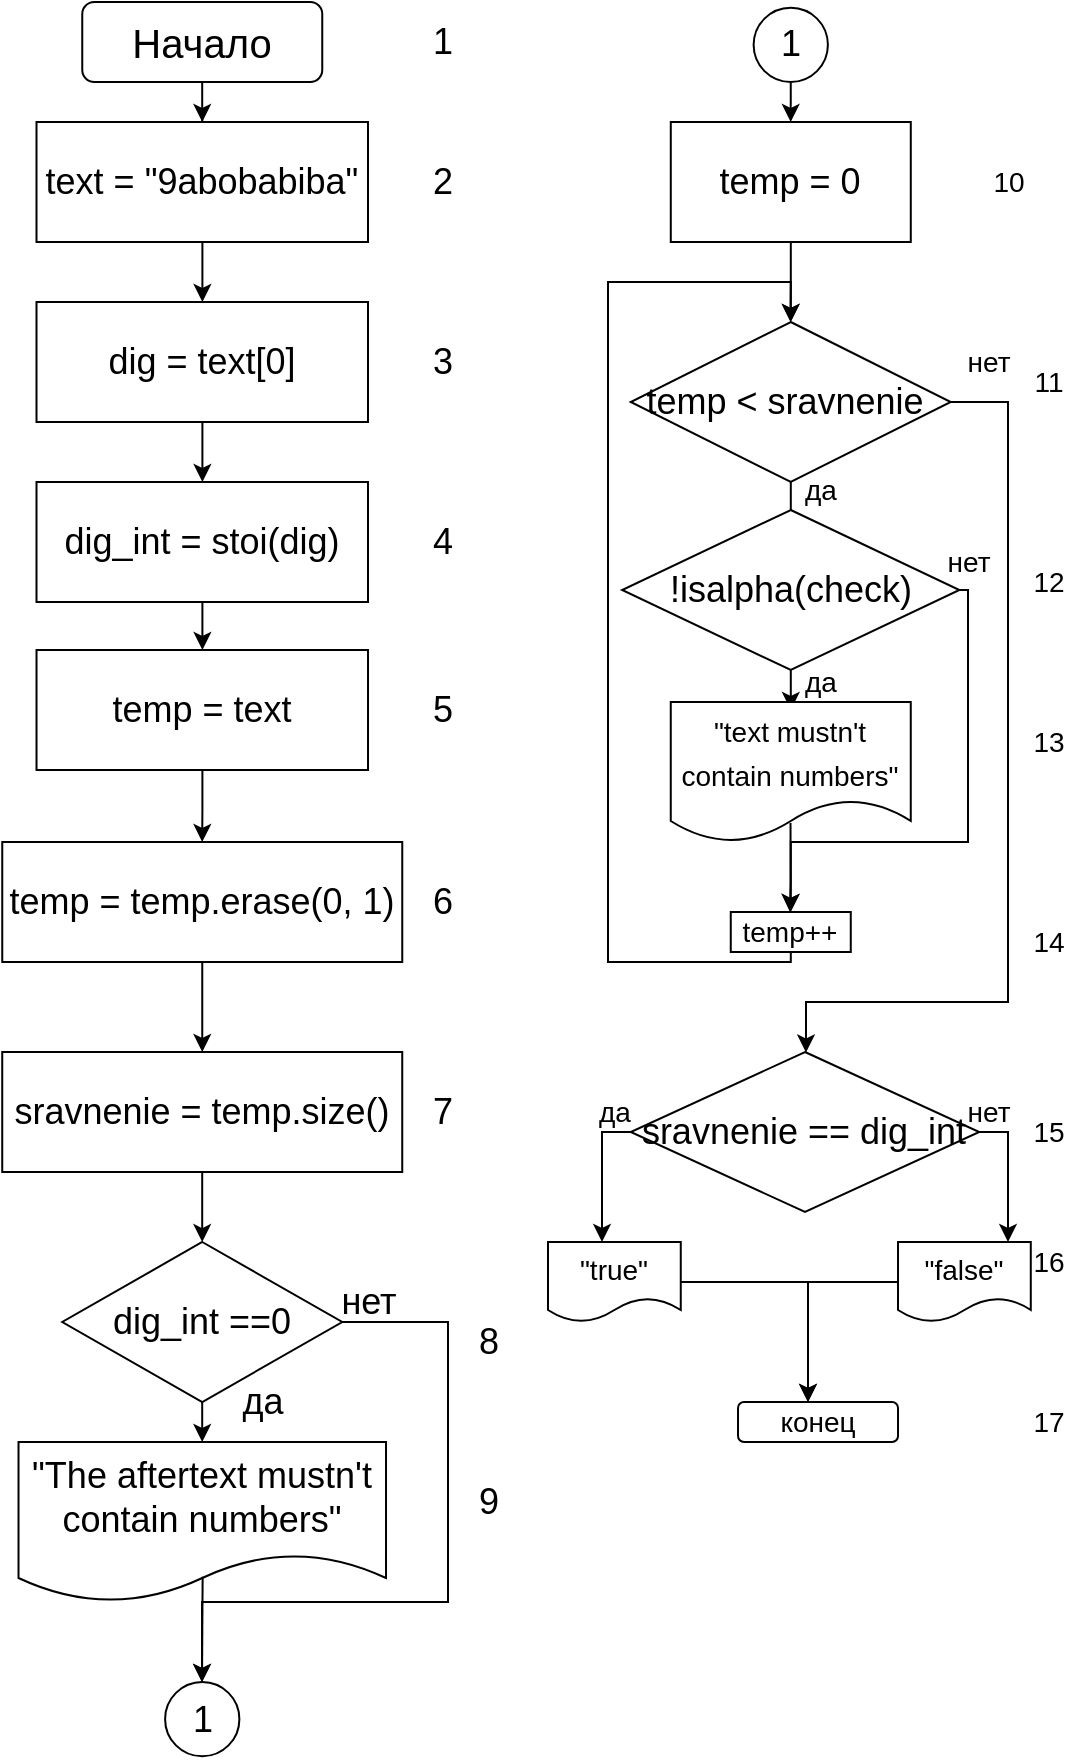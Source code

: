 <mxfile version="16.0.3" type="github">
  <diagram id="C5RBs43oDa-KdzZeNtuy" name="Page-1">
    <mxGraphModel dx="413" dy="618" grid="1" gridSize="20" guides="1" tooltips="1" connect="1" arrows="1" fold="1" page="1" pageScale="1" pageWidth="827" pageHeight="1169" math="0" shadow="0">
      <root>
        <mxCell id="WIyWlLk6GJQsqaUBKTNV-0" />
        <mxCell id="WIyWlLk6GJQsqaUBKTNV-1" parent="WIyWlLk6GJQsqaUBKTNV-0" />
        <mxCell id="6rxGdcta7ztDB5Gd1GuF-165" value="" style="edgeStyle=orthogonalEdgeStyle;rounded=0;orthogonalLoop=1;jettySize=auto;html=1;fontSize=14;entryX=0.5;entryY=0;entryDx=0;entryDy=0;" parent="WIyWlLk6GJQsqaUBKTNV-1" source="6rxGdcta7ztDB5Gd1GuF-166" target="daI0AMhPsT-8VJa9p6D3-0" edge="1">
          <mxGeometry relative="1" as="geometry">
            <mxPoint x="1168.571" y="60" as="targetPoint" />
          </mxGeometry>
        </mxCell>
        <mxCell id="6rxGdcta7ztDB5Gd1GuF-166" value="&lt;font style=&quot;font-size: 20px&quot;&gt;Начало&lt;/font&gt;" style="rounded=1;whiteSpace=wrap;html=1;fontSize=12;glass=0;strokeWidth=1;shadow=0;" parent="WIyWlLk6GJQsqaUBKTNV-1" vertex="1">
          <mxGeometry x="1117.13" width="120" height="40" as="geometry" />
        </mxCell>
        <mxCell id="daI0AMhPsT-8VJa9p6D3-3" value="" style="edgeStyle=orthogonalEdgeStyle;rounded=0;orthogonalLoop=1;jettySize=auto;html=1;fontSize=18;" parent="WIyWlLk6GJQsqaUBKTNV-1" source="daI0AMhPsT-8VJa9p6D3-0" target="daI0AMhPsT-8VJa9p6D3-2" edge="1">
          <mxGeometry relative="1" as="geometry" />
        </mxCell>
        <mxCell id="daI0AMhPsT-8VJa9p6D3-0" value="&lt;font style=&quot;font-size: 18px&quot;&gt;text = &quot;9abobabiba&quot;&lt;br&gt;&lt;/font&gt;" style="whiteSpace=wrap;html=1;" parent="WIyWlLk6GJQsqaUBKTNV-1" vertex="1">
          <mxGeometry x="1094.25" y="60" width="165.75" height="60" as="geometry" />
        </mxCell>
        <mxCell id="daI0AMhPsT-8VJa9p6D3-1" value="2" style="text;html=1;align=center;verticalAlign=middle;resizable=0;points=[];autosize=1;strokeColor=none;fillColor=none;fontSize=18;" parent="WIyWlLk6GJQsqaUBKTNV-1" vertex="1">
          <mxGeometry x="1277.13" y="70" width="40" height="40" as="geometry" />
        </mxCell>
        <mxCell id="daI0AMhPsT-8VJa9p6D3-8" value="" style="edgeStyle=orthogonalEdgeStyle;rounded=0;orthogonalLoop=1;jettySize=auto;html=1;fontSize=18;" parent="WIyWlLk6GJQsqaUBKTNV-1" source="daI0AMhPsT-8VJa9p6D3-2" target="daI0AMhPsT-8VJa9p6D3-7" edge="1">
          <mxGeometry relative="1" as="geometry" />
        </mxCell>
        <mxCell id="daI0AMhPsT-8VJa9p6D3-2" value="&lt;font style=&quot;font-size: 18px&quot;&gt;dig = text[0]&lt;br&gt;&lt;/font&gt;" style="whiteSpace=wrap;html=1;" parent="WIyWlLk6GJQsqaUBKTNV-1" vertex="1">
          <mxGeometry x="1094.25" y="150" width="165.75" height="60" as="geometry" />
        </mxCell>
        <mxCell id="daI0AMhPsT-8VJa9p6D3-5" value="1" style="text;html=1;align=center;verticalAlign=middle;resizable=0;points=[];autosize=1;strokeColor=none;fillColor=none;fontSize=18;" parent="WIyWlLk6GJQsqaUBKTNV-1" vertex="1">
          <mxGeometry x="1277.13" width="40" height="40" as="geometry" />
        </mxCell>
        <mxCell id="daI0AMhPsT-8VJa9p6D3-6" value="3" style="text;html=1;align=center;verticalAlign=middle;resizable=0;points=[];autosize=1;strokeColor=none;fillColor=none;fontSize=18;" parent="WIyWlLk6GJQsqaUBKTNV-1" vertex="1">
          <mxGeometry x="1277.13" y="160" width="40" height="40" as="geometry" />
        </mxCell>
        <mxCell id="daI0AMhPsT-8VJa9p6D3-11" value="" style="edgeStyle=orthogonalEdgeStyle;rounded=0;orthogonalLoop=1;jettySize=auto;html=1;fontSize=18;" parent="WIyWlLk6GJQsqaUBKTNV-1" source="daI0AMhPsT-8VJa9p6D3-7" target="daI0AMhPsT-8VJa9p6D3-10" edge="1">
          <mxGeometry relative="1" as="geometry" />
        </mxCell>
        <mxCell id="daI0AMhPsT-8VJa9p6D3-7" value="&lt;font style=&quot;font-size: 18px&quot;&gt;dig_int = stoi(dig)&lt;br&gt;&lt;/font&gt;" style="whiteSpace=wrap;html=1;" parent="WIyWlLk6GJQsqaUBKTNV-1" vertex="1">
          <mxGeometry x="1094.25" y="240" width="165.75" height="60" as="geometry" />
        </mxCell>
        <mxCell id="daI0AMhPsT-8VJa9p6D3-9" value="4" style="text;html=1;align=center;verticalAlign=middle;resizable=0;points=[];autosize=1;strokeColor=none;fillColor=none;fontSize=18;" parent="WIyWlLk6GJQsqaUBKTNV-1" vertex="1">
          <mxGeometry x="1277.13" y="250" width="40" height="40" as="geometry" />
        </mxCell>
        <mxCell id="daI0AMhPsT-8VJa9p6D3-14" value="" style="edgeStyle=orthogonalEdgeStyle;rounded=0;orthogonalLoop=1;jettySize=auto;html=1;fontSize=18;" parent="WIyWlLk6GJQsqaUBKTNV-1" source="daI0AMhPsT-8VJa9p6D3-10" target="daI0AMhPsT-8VJa9p6D3-13" edge="1">
          <mxGeometry relative="1" as="geometry" />
        </mxCell>
        <mxCell id="daI0AMhPsT-8VJa9p6D3-10" value="&lt;font style=&quot;font-size: 18px&quot;&gt;temp = text&lt;br&gt;&lt;/font&gt;" style="whiteSpace=wrap;html=1;" parent="WIyWlLk6GJQsqaUBKTNV-1" vertex="1">
          <mxGeometry x="1094.26" y="324" width="165.75" height="60" as="geometry" />
        </mxCell>
        <mxCell id="daI0AMhPsT-8VJa9p6D3-12" value="5" style="text;html=1;align=center;verticalAlign=middle;resizable=0;points=[];autosize=1;strokeColor=none;fillColor=none;fontSize=18;" parent="WIyWlLk6GJQsqaUBKTNV-1" vertex="1">
          <mxGeometry x="1277.13" y="334" width="40" height="40" as="geometry" />
        </mxCell>
        <mxCell id="daI0AMhPsT-8VJa9p6D3-17" value="" style="edgeStyle=orthogonalEdgeStyle;rounded=0;orthogonalLoop=1;jettySize=auto;html=1;fontSize=18;" parent="WIyWlLk6GJQsqaUBKTNV-1" source="daI0AMhPsT-8VJa9p6D3-13" target="daI0AMhPsT-8VJa9p6D3-16" edge="1">
          <mxGeometry relative="1" as="geometry" />
        </mxCell>
        <mxCell id="daI0AMhPsT-8VJa9p6D3-13" value="&lt;font style=&quot;font-size: 18px&quot;&gt;temp = temp.erase(0, 1)&lt;br&gt;&lt;/font&gt;" style="whiteSpace=wrap;html=1;" parent="WIyWlLk6GJQsqaUBKTNV-1" vertex="1">
          <mxGeometry x="1077.13" y="420" width="200" height="60" as="geometry" />
        </mxCell>
        <mxCell id="daI0AMhPsT-8VJa9p6D3-15" value="6" style="text;html=1;align=center;verticalAlign=middle;resizable=0;points=[];autosize=1;strokeColor=none;fillColor=none;fontSize=18;" parent="WIyWlLk6GJQsqaUBKTNV-1" vertex="1">
          <mxGeometry x="1277.13" y="430" width="40" height="40" as="geometry" />
        </mxCell>
        <mxCell id="iGxkUd32mKnICYGsO4rx-1" value="" style="edgeStyle=orthogonalEdgeStyle;rounded=0;orthogonalLoop=1;jettySize=auto;html=1;fontSize=18;" edge="1" parent="WIyWlLk6GJQsqaUBKTNV-1" source="daI0AMhPsT-8VJa9p6D3-16" target="iGxkUd32mKnICYGsO4rx-0">
          <mxGeometry relative="1" as="geometry" />
        </mxCell>
        <mxCell id="daI0AMhPsT-8VJa9p6D3-16" value="&lt;font style=&quot;font-size: 18px&quot;&gt;sravnenie = temp.size()&lt;br&gt;&lt;/font&gt;" style="whiteSpace=wrap;html=1;" parent="WIyWlLk6GJQsqaUBKTNV-1" vertex="1">
          <mxGeometry x="1077.12" y="525" width="200" height="60" as="geometry" />
        </mxCell>
        <mxCell id="daI0AMhPsT-8VJa9p6D3-18" value="7" style="text;html=1;align=center;verticalAlign=middle;resizable=0;points=[];autosize=1;strokeColor=none;fillColor=none;fontSize=18;" parent="WIyWlLk6GJQsqaUBKTNV-1" vertex="1">
          <mxGeometry x="1277.13" y="535" width="40" height="40" as="geometry" />
        </mxCell>
        <mxCell id="daI0AMhPsT-8VJa9p6D3-21" style="edgeStyle=orthogonalEdgeStyle;rounded=0;orthogonalLoop=1;jettySize=auto;html=1;fontSize=18;" parent="WIyWlLk6GJQsqaUBKTNV-1" source="daI0AMhPsT-8VJa9p6D3-19" edge="1">
          <mxGeometry relative="1" as="geometry">
            <mxPoint x="1580" y="620" as="targetPoint" />
            <Array as="points">
              <mxPoint x="1580" y="565" />
            </Array>
          </mxGeometry>
        </mxCell>
        <mxCell id="daI0AMhPsT-8VJa9p6D3-25" style="edgeStyle=orthogonalEdgeStyle;rounded=0;orthogonalLoop=1;jettySize=auto;html=1;fontSize=18;" parent="WIyWlLk6GJQsqaUBKTNV-1" source="daI0AMhPsT-8VJa9p6D3-19" edge="1">
          <mxGeometry relative="1" as="geometry">
            <Array as="points">
              <mxPoint x="1377" y="565" />
            </Array>
            <mxPoint x="1377" y="620" as="targetPoint" />
          </mxGeometry>
        </mxCell>
        <mxCell id="daI0AMhPsT-8VJa9p6D3-19" value="&lt;font style=&quot;font-size: 18px&quot;&gt;sravnenie == dig_int&lt;/font&gt;" style="rhombus;whiteSpace=wrap;html=1;" parent="WIyWlLk6GJQsqaUBKTNV-1" vertex="1">
          <mxGeometry x="1391.38" y="525" width="174.25" height="80" as="geometry" />
        </mxCell>
        <mxCell id="iGxkUd32mKnICYGsO4rx-2" style="edgeStyle=orthogonalEdgeStyle;rounded=0;orthogonalLoop=1;jettySize=auto;html=1;fontSize=18;" edge="1" parent="WIyWlLk6GJQsqaUBKTNV-1" source="iGxkUd32mKnICYGsO4rx-0">
          <mxGeometry relative="1" as="geometry">
            <mxPoint x="1177" y="840" as="targetPoint" />
            <Array as="points">
              <mxPoint x="1300" y="660" />
              <mxPoint x="1300" y="800" />
              <mxPoint x="1177" y="800" />
            </Array>
          </mxGeometry>
        </mxCell>
        <mxCell id="iGxkUd32mKnICYGsO4rx-5" value="" style="edgeStyle=orthogonalEdgeStyle;rounded=0;orthogonalLoop=1;jettySize=auto;html=1;fontSize=18;" edge="1" parent="WIyWlLk6GJQsqaUBKTNV-1" source="iGxkUd32mKnICYGsO4rx-0" target="iGxkUd32mKnICYGsO4rx-4">
          <mxGeometry relative="1" as="geometry" />
        </mxCell>
        <mxCell id="iGxkUd32mKnICYGsO4rx-0" value="&lt;font style=&quot;font-size: 18px&quot;&gt;dig_int ==0&lt;/font&gt;" style="rhombus;whiteSpace=wrap;html=1;" vertex="1" parent="WIyWlLk6GJQsqaUBKTNV-1">
          <mxGeometry x="1107.13" y="620" width="140" height="80" as="geometry" />
        </mxCell>
        <mxCell id="iGxkUd32mKnICYGsO4rx-4" value="&quot;The aftertext mustn&#39;t contain numbers&quot;" style="shape=document;whiteSpace=wrap;html=1;boundedLbl=1;fontSize=18;" vertex="1" parent="WIyWlLk6GJQsqaUBKTNV-1">
          <mxGeometry x="1085.26" y="720" width="183.75" height="80" as="geometry" />
        </mxCell>
        <mxCell id="iGxkUd32mKnICYGsO4rx-7" value="" style="endArrow=classic;html=1;rounded=0;fontSize=18;exitX=0.501;exitY=0.842;exitDx=0;exitDy=0;exitPerimeter=0;" edge="1" parent="WIyWlLk6GJQsqaUBKTNV-1" source="iGxkUd32mKnICYGsO4rx-4">
          <mxGeometry width="50" height="50" relative="1" as="geometry">
            <mxPoint x="1177.02" y="820" as="sourcePoint" />
            <mxPoint x="1177" y="840" as="targetPoint" />
          </mxGeometry>
        </mxCell>
        <mxCell id="iGxkUd32mKnICYGsO4rx-8" value="да" style="text;html=1;align=center;verticalAlign=middle;resizable=0;points=[];autosize=1;strokeColor=none;fillColor=none;fontSize=18;" vertex="1" parent="WIyWlLk6GJQsqaUBKTNV-1">
          <mxGeometry x="1177.13" y="680" width="60" height="40" as="geometry" />
        </mxCell>
        <mxCell id="iGxkUd32mKnICYGsO4rx-9" value="нет" style="text;html=1;align=center;verticalAlign=middle;resizable=0;points=[];autosize=1;strokeColor=none;fillColor=none;fontSize=18;" vertex="1" parent="WIyWlLk6GJQsqaUBKTNV-1">
          <mxGeometry x="1230" y="630" width="60" height="40" as="geometry" />
        </mxCell>
        <mxCell id="iGxkUd32mKnICYGsO4rx-10" value="8" style="text;html=1;align=center;verticalAlign=middle;resizable=0;points=[];autosize=1;strokeColor=none;fillColor=none;fontSize=18;" vertex="1" parent="WIyWlLk6GJQsqaUBKTNV-1">
          <mxGeometry x="1300" y="650" width="40" height="40" as="geometry" />
        </mxCell>
        <mxCell id="iGxkUd32mKnICYGsO4rx-11" value="9" style="text;html=1;align=center;verticalAlign=middle;resizable=0;points=[];autosize=1;strokeColor=none;fillColor=none;fontSize=18;" vertex="1" parent="WIyWlLk6GJQsqaUBKTNV-1">
          <mxGeometry x="1300" y="730" width="40" height="40" as="geometry" />
        </mxCell>
        <mxCell id="iGxkUd32mKnICYGsO4rx-14" value="" style="edgeStyle=orthogonalEdgeStyle;rounded=0;orthogonalLoop=1;jettySize=auto;html=1;fontSize=18;" edge="1" parent="WIyWlLk6GJQsqaUBKTNV-1" source="iGxkUd32mKnICYGsO4rx-12">
          <mxGeometry relative="1" as="geometry">
            <mxPoint x="1471.26" y="160" as="targetPoint" />
          </mxGeometry>
        </mxCell>
        <mxCell id="iGxkUd32mKnICYGsO4rx-12" value="temp = 0" style="whiteSpace=wrap;html=1;fontSize=18;" vertex="1" parent="WIyWlLk6GJQsqaUBKTNV-1">
          <mxGeometry x="1411.39" y="60" width="120" height="60" as="geometry" />
        </mxCell>
        <mxCell id="iGxkUd32mKnICYGsO4rx-21" value="" style="edgeStyle=orthogonalEdgeStyle;rounded=0;orthogonalLoop=1;jettySize=auto;html=1;fontSize=18;" edge="1" parent="WIyWlLk6GJQsqaUBKTNV-1" source="iGxkUd32mKnICYGsO4rx-15" target="iGxkUd32mKnICYGsO4rx-20">
          <mxGeometry relative="1" as="geometry" />
        </mxCell>
        <mxCell id="iGxkUd32mKnICYGsO4rx-48" style="edgeStyle=orthogonalEdgeStyle;rounded=0;orthogonalLoop=1;jettySize=auto;html=1;fontSize=14;" edge="1" parent="WIyWlLk6GJQsqaUBKTNV-1" source="iGxkUd32mKnICYGsO4rx-15" target="daI0AMhPsT-8VJa9p6D3-19">
          <mxGeometry relative="1" as="geometry">
            <Array as="points">
              <mxPoint x="1580" y="200" />
              <mxPoint x="1580" y="500" />
              <mxPoint x="1479" y="500" />
            </Array>
          </mxGeometry>
        </mxCell>
        <mxCell id="iGxkUd32mKnICYGsO4rx-15" value="temp &amp;lt; sravnenie&amp;nbsp;" style="rhombus;whiteSpace=wrap;html=1;fontSize=18;" vertex="1" parent="WIyWlLk6GJQsqaUBKTNV-1">
          <mxGeometry x="1391.38" y="160" width="160" height="80" as="geometry" />
        </mxCell>
        <mxCell id="iGxkUd32mKnICYGsO4rx-17" value="1" style="ellipse;whiteSpace=wrap;html=1;aspect=fixed;fontSize=18;" vertex="1" parent="WIyWlLk6GJQsqaUBKTNV-1">
          <mxGeometry x="1158.55" y="840" width="37.14" height="37.14" as="geometry" />
        </mxCell>
        <mxCell id="iGxkUd32mKnICYGsO4rx-19" value="" style="edgeStyle=orthogonalEdgeStyle;rounded=0;orthogonalLoop=1;jettySize=auto;html=1;fontSize=18;" edge="1" parent="WIyWlLk6GJQsqaUBKTNV-1" source="iGxkUd32mKnICYGsO4rx-18" target="iGxkUd32mKnICYGsO4rx-12">
          <mxGeometry relative="1" as="geometry" />
        </mxCell>
        <mxCell id="iGxkUd32mKnICYGsO4rx-18" value="1" style="ellipse;whiteSpace=wrap;html=1;aspect=fixed;fontSize=18;" vertex="1" parent="WIyWlLk6GJQsqaUBKTNV-1">
          <mxGeometry x="1452.81" y="2.86" width="37.14" height="37.14" as="geometry" />
        </mxCell>
        <mxCell id="iGxkUd32mKnICYGsO4rx-23" value="" style="edgeStyle=orthogonalEdgeStyle;rounded=0;orthogonalLoop=1;jettySize=auto;html=1;fontSize=18;" edge="1" parent="WIyWlLk6GJQsqaUBKTNV-1" source="iGxkUd32mKnICYGsO4rx-20">
          <mxGeometry relative="1" as="geometry">
            <mxPoint x="1471.452" y="354.0" as="targetPoint" />
          </mxGeometry>
        </mxCell>
        <mxCell id="iGxkUd32mKnICYGsO4rx-31" style="edgeStyle=orthogonalEdgeStyle;rounded=0;orthogonalLoop=1;jettySize=auto;html=1;fontSize=14;entryX=0.5;entryY=0;entryDx=0;entryDy=0;" edge="1" parent="WIyWlLk6GJQsqaUBKTNV-1" source="iGxkUd32mKnICYGsO4rx-20" target="iGxkUd32mKnICYGsO4rx-30">
          <mxGeometry relative="1" as="geometry">
            <mxPoint x="1560" y="480" as="targetPoint" />
            <Array as="points">
              <mxPoint x="1560" y="294" />
              <mxPoint x="1560" y="420" />
              <mxPoint x="1471" y="420" />
            </Array>
          </mxGeometry>
        </mxCell>
        <mxCell id="iGxkUd32mKnICYGsO4rx-20" value="&lt;span style=&quot;text-align: left ; background-color: rgb(255 , 255 , 255)&quot;&gt;&lt;font style=&quot;font-size: 18px&quot;&gt;!isalpha(check)&lt;/font&gt;&lt;/span&gt;" style="rhombus;whiteSpace=wrap;html=1;fontSize=18;" vertex="1" parent="WIyWlLk6GJQsqaUBKTNV-1">
          <mxGeometry x="1387.08" y="254" width="168.62" height="80" as="geometry" />
        </mxCell>
        <mxCell id="iGxkUd32mKnICYGsO4rx-29" value="" style="edgeStyle=orthogonalEdgeStyle;rounded=0;orthogonalLoop=1;jettySize=auto;html=1;fontSize=14;exitX=0.499;exitY=0.865;exitDx=0;exitDy=0;exitPerimeter=0;" edge="1" parent="WIyWlLk6GJQsqaUBKTNV-1" source="iGxkUd32mKnICYGsO4rx-26">
          <mxGeometry relative="1" as="geometry">
            <mxPoint x="1471" y="455" as="targetPoint" />
          </mxGeometry>
        </mxCell>
        <mxCell id="iGxkUd32mKnICYGsO4rx-26" value="&lt;font style=&quot;font-size: 14px&quot;&gt;&quot;text mustn&#39;t contain numbers&quot;&lt;/font&gt;" style="shape=document;whiteSpace=wrap;html=1;boundedLbl=1;fontSize=18;" vertex="1" parent="WIyWlLk6GJQsqaUBKTNV-1">
          <mxGeometry x="1411.38" y="350" width="120" height="70" as="geometry" />
        </mxCell>
        <mxCell id="iGxkUd32mKnICYGsO4rx-37" style="edgeStyle=orthogonalEdgeStyle;rounded=0;orthogonalLoop=1;jettySize=auto;html=1;fontSize=14;entryX=0.5;entryY=0;entryDx=0;entryDy=0;" edge="1" parent="WIyWlLk6GJQsqaUBKTNV-1" source="iGxkUd32mKnICYGsO4rx-30" target="iGxkUd32mKnICYGsO4rx-15">
          <mxGeometry relative="1" as="geometry">
            <mxPoint x="1380" y="240" as="targetPoint" />
            <Array as="points">
              <mxPoint x="1471" y="480" />
              <mxPoint x="1380" y="480" />
              <mxPoint x="1380" y="140" />
              <mxPoint x="1471" y="140" />
            </Array>
          </mxGeometry>
        </mxCell>
        <mxCell id="iGxkUd32mKnICYGsO4rx-30" value="temp++" style="whiteSpace=wrap;html=1;fontSize=14;" vertex="1" parent="WIyWlLk6GJQsqaUBKTNV-1">
          <mxGeometry x="1441.38" y="455" width="60" height="20" as="geometry" />
        </mxCell>
        <mxCell id="iGxkUd32mKnICYGsO4rx-32" value="да" style="text;html=1;align=center;verticalAlign=middle;resizable=0;points=[];autosize=1;strokeColor=none;fillColor=none;fontSize=14;" vertex="1" parent="WIyWlLk6GJQsqaUBKTNV-1">
          <mxGeometry x="1466.38" y="330" width="40" height="20" as="geometry" />
        </mxCell>
        <mxCell id="iGxkUd32mKnICYGsO4rx-34" value="да" style="text;html=1;align=center;verticalAlign=middle;resizable=0;points=[];autosize=1;strokeColor=none;fillColor=none;fontSize=14;" vertex="1" parent="WIyWlLk6GJQsqaUBKTNV-1">
          <mxGeometry x="1466.38" y="234" width="40" height="20" as="geometry" />
        </mxCell>
        <mxCell id="iGxkUd32mKnICYGsO4rx-35" value="нет" style="text;html=1;align=center;verticalAlign=middle;resizable=0;points=[];autosize=1;strokeColor=none;fillColor=none;fontSize=14;" vertex="1" parent="WIyWlLk6GJQsqaUBKTNV-1">
          <mxGeometry x="1530" y="270" width="60" height="20" as="geometry" />
        </mxCell>
        <mxCell id="iGxkUd32mKnICYGsO4rx-36" value="нет" style="text;html=1;align=center;verticalAlign=middle;resizable=0;points=[];autosize=1;strokeColor=none;fillColor=none;fontSize=14;" vertex="1" parent="WIyWlLk6GJQsqaUBKTNV-1">
          <mxGeometry x="1540" y="170" width="60" height="20" as="geometry" />
        </mxCell>
        <mxCell id="iGxkUd32mKnICYGsO4rx-39" value="нет" style="text;html=1;align=center;verticalAlign=middle;resizable=0;points=[];autosize=1;strokeColor=none;fillColor=none;fontSize=14;" vertex="1" parent="WIyWlLk6GJQsqaUBKTNV-1">
          <mxGeometry x="1540" y="545" width="60" height="20" as="geometry" />
        </mxCell>
        <mxCell id="iGxkUd32mKnICYGsO4rx-40" value="10" style="text;html=1;align=center;verticalAlign=middle;resizable=0;points=[];autosize=1;strokeColor=none;fillColor=none;fontSize=14;" vertex="1" parent="WIyWlLk6GJQsqaUBKTNV-1">
          <mxGeometry x="1560" y="80" width="40" height="20" as="geometry" />
        </mxCell>
        <mxCell id="iGxkUd32mKnICYGsO4rx-43" value="да" style="text;html=1;align=center;verticalAlign=middle;resizable=0;points=[];autosize=1;strokeColor=none;fillColor=none;fontSize=14;" vertex="1" parent="WIyWlLk6GJQsqaUBKTNV-1">
          <mxGeometry x="1363.19" y="545" width="40" height="20" as="geometry" />
        </mxCell>
        <mxCell id="iGxkUd32mKnICYGsO4rx-46" style="edgeStyle=orthogonalEdgeStyle;rounded=0;orthogonalLoop=1;jettySize=auto;html=1;fontSize=14;" edge="1" parent="WIyWlLk6GJQsqaUBKTNV-1" source="iGxkUd32mKnICYGsO4rx-44">
          <mxGeometry relative="1" as="geometry">
            <mxPoint x="1480" y="700" as="targetPoint" />
            <Array as="points">
              <mxPoint x="1480" y="640" />
              <mxPoint x="1480" y="700" />
            </Array>
          </mxGeometry>
        </mxCell>
        <mxCell id="iGxkUd32mKnICYGsO4rx-44" value="&quot;true&quot;" style="shape=document;whiteSpace=wrap;html=1;boundedLbl=1;fontSize=14;" vertex="1" parent="WIyWlLk6GJQsqaUBKTNV-1">
          <mxGeometry x="1350" y="620" width="66.38" height="40" as="geometry" />
        </mxCell>
        <mxCell id="iGxkUd32mKnICYGsO4rx-47" style="edgeStyle=orthogonalEdgeStyle;rounded=0;orthogonalLoop=1;jettySize=auto;html=1;fontSize=14;" edge="1" parent="WIyWlLk6GJQsqaUBKTNV-1" source="iGxkUd32mKnICYGsO4rx-45">
          <mxGeometry relative="1" as="geometry">
            <mxPoint x="1480" y="700" as="targetPoint" />
            <Array as="points">
              <mxPoint x="1480" y="640" />
              <mxPoint x="1480" y="700" />
            </Array>
          </mxGeometry>
        </mxCell>
        <mxCell id="iGxkUd32mKnICYGsO4rx-45" value="&quot;false&quot;" style="shape=document;whiteSpace=wrap;html=1;boundedLbl=1;fontSize=14;" vertex="1" parent="WIyWlLk6GJQsqaUBKTNV-1">
          <mxGeometry x="1525.01" y="620" width="66.38" height="40" as="geometry" />
        </mxCell>
        <mxCell id="iGxkUd32mKnICYGsO4rx-49" value="конец" style="rounded=1;whiteSpace=wrap;html=1;fontSize=14;" vertex="1" parent="WIyWlLk6GJQsqaUBKTNV-1">
          <mxGeometry x="1445.01" y="700" width="80" height="20" as="geometry" />
        </mxCell>
        <mxCell id="iGxkUd32mKnICYGsO4rx-50" value="11" style="text;html=1;align=center;verticalAlign=middle;resizable=0;points=[];autosize=1;strokeColor=none;fillColor=none;fontSize=14;" vertex="1" parent="WIyWlLk6GJQsqaUBKTNV-1">
          <mxGeometry x="1580" y="180" width="40" height="20" as="geometry" />
        </mxCell>
        <mxCell id="iGxkUd32mKnICYGsO4rx-51" value="12" style="text;html=1;align=center;verticalAlign=middle;resizable=0;points=[];autosize=1;strokeColor=none;fillColor=none;fontSize=14;" vertex="1" parent="WIyWlLk6GJQsqaUBKTNV-1">
          <mxGeometry x="1580" y="280" width="40" height="20" as="geometry" />
        </mxCell>
        <mxCell id="iGxkUd32mKnICYGsO4rx-52" value="13" style="text;html=1;align=center;verticalAlign=middle;resizable=0;points=[];autosize=1;strokeColor=none;fillColor=none;fontSize=14;" vertex="1" parent="WIyWlLk6GJQsqaUBKTNV-1">
          <mxGeometry x="1580" y="360" width="40" height="20" as="geometry" />
        </mxCell>
        <mxCell id="iGxkUd32mKnICYGsO4rx-53" value="14" style="text;html=1;align=center;verticalAlign=middle;resizable=0;points=[];autosize=1;strokeColor=none;fillColor=none;fontSize=14;" vertex="1" parent="WIyWlLk6GJQsqaUBKTNV-1">
          <mxGeometry x="1580" y="460" width="40" height="20" as="geometry" />
        </mxCell>
        <mxCell id="iGxkUd32mKnICYGsO4rx-54" value="15" style="text;html=1;align=center;verticalAlign=middle;resizable=0;points=[];autosize=1;strokeColor=none;fillColor=none;fontSize=14;" vertex="1" parent="WIyWlLk6GJQsqaUBKTNV-1">
          <mxGeometry x="1580" y="555" width="40" height="20" as="geometry" />
        </mxCell>
        <mxCell id="iGxkUd32mKnICYGsO4rx-55" value="16" style="text;html=1;align=center;verticalAlign=middle;resizable=0;points=[];autosize=1;strokeColor=none;fillColor=none;fontSize=14;" vertex="1" parent="WIyWlLk6GJQsqaUBKTNV-1">
          <mxGeometry x="1580" y="620" width="40" height="20" as="geometry" />
        </mxCell>
        <mxCell id="iGxkUd32mKnICYGsO4rx-56" value="17" style="text;html=1;align=center;verticalAlign=middle;resizable=0;points=[];autosize=1;strokeColor=none;fillColor=none;fontSize=14;" vertex="1" parent="WIyWlLk6GJQsqaUBKTNV-1">
          <mxGeometry x="1580" y="700" width="40" height="20" as="geometry" />
        </mxCell>
      </root>
    </mxGraphModel>
  </diagram>
</mxfile>
